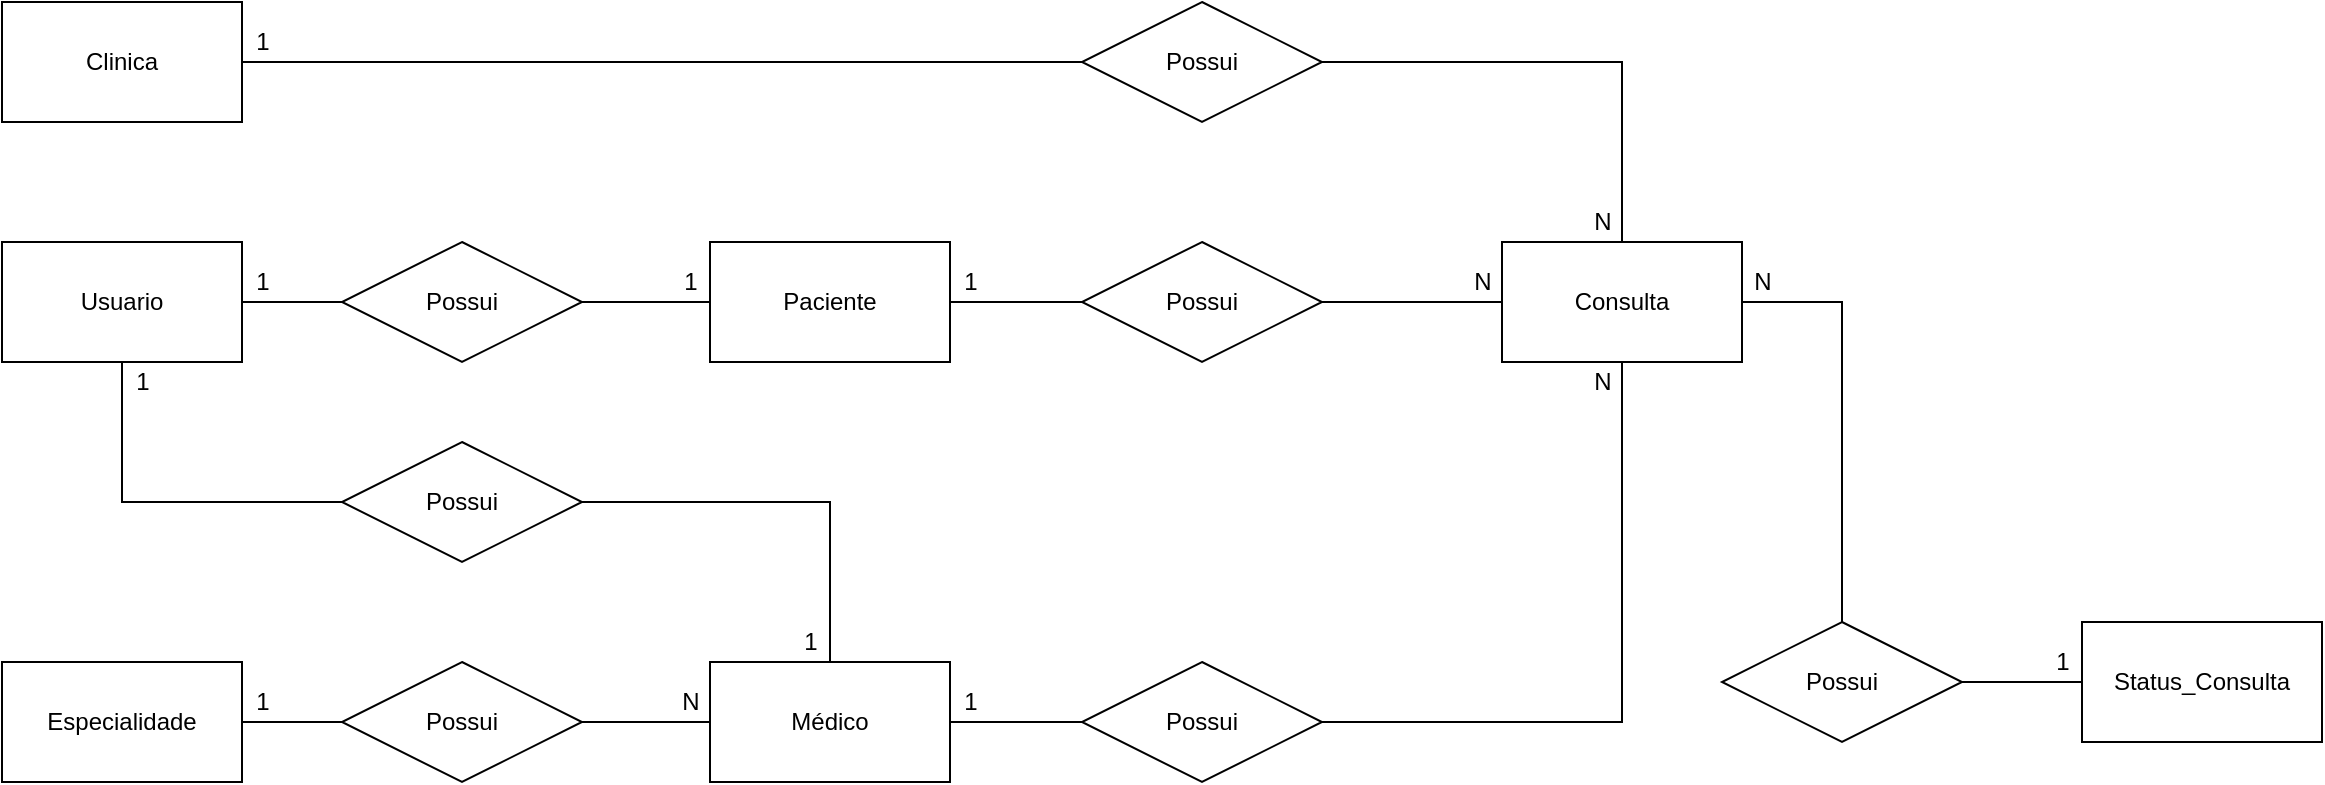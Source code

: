 <mxfile version="15.9.1" type="device" pages="2"><diagram id="bwlJhKhITBcQD7qhp2O2" name="Conceitual"><mxGraphModel dx="1422" dy="737" grid="1" gridSize="10" guides="1" tooltips="1" connect="1" arrows="1" fold="1" page="1" pageScale="1" pageWidth="827" pageHeight="1169" math="0" shadow="0"><root><mxCell id="0"/><mxCell id="1" parent="0"/><mxCell id="N5qN7kwirA2Nzjj6nl5h-20" style="edgeStyle=orthogonalEdgeStyle;rounded=0;orthogonalLoop=1;jettySize=auto;html=1;entryX=0;entryY=0.5;entryDx=0;entryDy=0;endArrow=none;endFill=0;" parent="1" source="N5qN7kwirA2Nzjj6nl5h-1" target="N5qN7kwirA2Nzjj6nl5h-17" edge="1"><mxGeometry relative="1" as="geometry"/></mxCell><mxCell id="N5qN7kwirA2Nzjj6nl5h-1" value="Clinica" style="rounded=0;whiteSpace=wrap;html=1;" parent="1" vertex="1"><mxGeometry y="40" width="120" height="60" as="geometry"/></mxCell><mxCell id="N5qN7kwirA2Nzjj6nl5h-5" style="edgeStyle=orthogonalEdgeStyle;rounded=0;orthogonalLoop=1;jettySize=auto;html=1;entryX=0;entryY=0.5;entryDx=0;entryDy=0;endArrow=none;endFill=0;" parent="1" source="N5qN7kwirA2Nzjj6nl5h-2" target="N5qN7kwirA2Nzjj6nl5h-4" edge="1"><mxGeometry relative="1" as="geometry"/></mxCell><mxCell id="M5ZovPGFNGuKafCj2ZkO-2" style="edgeStyle=orthogonalEdgeStyle;rounded=0;orthogonalLoop=1;jettySize=auto;html=1;entryX=0;entryY=0.5;entryDx=0;entryDy=0;endArrow=none;endFill=0;exitX=0.5;exitY=1;exitDx=0;exitDy=0;" parent="1" source="N5qN7kwirA2Nzjj6nl5h-2" target="M5ZovPGFNGuKafCj2ZkO-1" edge="1"><mxGeometry relative="1" as="geometry"/></mxCell><mxCell id="N5qN7kwirA2Nzjj6nl5h-2" value="Usuario" style="rounded=0;whiteSpace=wrap;html=1;" parent="1" vertex="1"><mxGeometry y="160" width="120" height="60" as="geometry"/></mxCell><mxCell id="N5qN7kwirA2Nzjj6nl5h-22" style="edgeStyle=orthogonalEdgeStyle;rounded=0;orthogonalLoop=1;jettySize=auto;html=1;entryX=0.058;entryY=0.5;entryDx=0;entryDy=0;entryPerimeter=0;endArrow=none;endFill=0;" parent="1" source="N5qN7kwirA2Nzjj6nl5h-3" target="N5qN7kwirA2Nzjj6nl5h-19" edge="1"><mxGeometry relative="1" as="geometry"/></mxCell><mxCell id="N5qN7kwirA2Nzjj6nl5h-3" value="Paciente" style="rounded=0;whiteSpace=wrap;html=1;" parent="1" vertex="1"><mxGeometry x="354" y="160" width="120" height="60" as="geometry"/></mxCell><mxCell id="N5qN7kwirA2Nzjj6nl5h-6" style="edgeStyle=orthogonalEdgeStyle;rounded=0;orthogonalLoop=1;jettySize=auto;html=1;entryX=0;entryY=0.5;entryDx=0;entryDy=0;endArrow=none;endFill=0;" parent="1" source="N5qN7kwirA2Nzjj6nl5h-4" target="N5qN7kwirA2Nzjj6nl5h-3" edge="1"><mxGeometry relative="1" as="geometry"/></mxCell><mxCell id="N5qN7kwirA2Nzjj6nl5h-4" value="Possui" style="shape=rhombus;perimeter=rhombusPerimeter;whiteSpace=wrap;html=1;align=center;" parent="1" vertex="1"><mxGeometry x="170" y="160" width="120" height="60" as="geometry"/></mxCell><mxCell id="N5qN7kwirA2Nzjj6nl5h-7" value="1" style="text;html=1;align=center;verticalAlign=middle;resizable=0;points=[];autosize=1;strokeColor=none;" parent="1" vertex="1"><mxGeometry x="120" y="170" width="20" height="20" as="geometry"/></mxCell><mxCell id="N5qN7kwirA2Nzjj6nl5h-8" value="1" style="text;html=1;align=center;verticalAlign=middle;resizable=0;points=[];autosize=1;strokeColor=none;" parent="1" vertex="1"><mxGeometry x="334" y="170" width="20" height="20" as="geometry"/></mxCell><mxCell id="N5qN7kwirA2Nzjj6nl5h-12" style="edgeStyle=orthogonalEdgeStyle;rounded=0;orthogonalLoop=1;jettySize=auto;html=1;entryX=0;entryY=0.5;entryDx=0;entryDy=0;endArrow=none;endFill=0;" parent="1" source="N5qN7kwirA2Nzjj6nl5h-9" target="N5qN7kwirA2Nzjj6nl5h-10" edge="1"><mxGeometry relative="1" as="geometry"/></mxCell><mxCell id="N5qN7kwirA2Nzjj6nl5h-9" value="Especialidade" style="rounded=0;whiteSpace=wrap;html=1;" parent="1" vertex="1"><mxGeometry y="370" width="120" height="60" as="geometry"/></mxCell><mxCell id="N5qN7kwirA2Nzjj6nl5h-13" style="edgeStyle=orthogonalEdgeStyle;rounded=0;orthogonalLoop=1;jettySize=auto;html=1;entryX=0;entryY=0.5;entryDx=0;entryDy=0;endArrow=none;endFill=0;" parent="1" source="N5qN7kwirA2Nzjj6nl5h-10" target="N5qN7kwirA2Nzjj6nl5h-11" edge="1"><mxGeometry relative="1" as="geometry"/></mxCell><mxCell id="N5qN7kwirA2Nzjj6nl5h-10" value="Possui" style="shape=rhombus;perimeter=rhombusPerimeter;whiteSpace=wrap;html=1;align=center;" parent="1" vertex="1"><mxGeometry x="170" y="370" width="120" height="60" as="geometry"/></mxCell><mxCell id="N5qN7kwirA2Nzjj6nl5h-24" style="edgeStyle=orthogonalEdgeStyle;rounded=0;orthogonalLoop=1;jettySize=auto;html=1;entryX=0;entryY=0.5;entryDx=0;entryDy=0;endArrow=none;endFill=0;" parent="1" source="N5qN7kwirA2Nzjj6nl5h-11" target="N5qN7kwirA2Nzjj6nl5h-18" edge="1"><mxGeometry relative="1" as="geometry"/></mxCell><mxCell id="N5qN7kwirA2Nzjj6nl5h-11" value="Médico" style="rounded=0;whiteSpace=wrap;html=1;" parent="1" vertex="1"><mxGeometry x="354" y="370" width="120" height="60" as="geometry"/></mxCell><mxCell id="N5qN7kwirA2Nzjj6nl5h-14" value="1" style="text;html=1;align=center;verticalAlign=middle;resizable=0;points=[];autosize=1;strokeColor=none;" parent="1" vertex="1"><mxGeometry x="120" y="380" width="20" height="20" as="geometry"/></mxCell><mxCell id="N5qN7kwirA2Nzjj6nl5h-15" value="N" style="text;html=1;align=center;verticalAlign=middle;resizable=0;points=[];autosize=1;strokeColor=none;" parent="1" vertex="1"><mxGeometry x="334" y="380" width="20" height="20" as="geometry"/></mxCell><mxCell id="N5qN7kwirA2Nzjj6nl5h-16" value="Consulta" style="rounded=0;whiteSpace=wrap;html=1;" parent="1" vertex="1"><mxGeometry x="750" y="160" width="120" height="60" as="geometry"/></mxCell><mxCell id="N5qN7kwirA2Nzjj6nl5h-21" style="edgeStyle=orthogonalEdgeStyle;rounded=0;orthogonalLoop=1;jettySize=auto;html=1;entryX=0.5;entryY=0;entryDx=0;entryDy=0;endArrow=none;endFill=0;" parent="1" source="N5qN7kwirA2Nzjj6nl5h-17" target="N5qN7kwirA2Nzjj6nl5h-16" edge="1"><mxGeometry relative="1" as="geometry"/></mxCell><mxCell id="N5qN7kwirA2Nzjj6nl5h-17" value="Possui" style="shape=rhombus;perimeter=rhombusPerimeter;whiteSpace=wrap;html=1;align=center;" parent="1" vertex="1"><mxGeometry x="540" y="40" width="120" height="60" as="geometry"/></mxCell><mxCell id="N5qN7kwirA2Nzjj6nl5h-25" style="edgeStyle=orthogonalEdgeStyle;rounded=0;orthogonalLoop=1;jettySize=auto;html=1;endArrow=none;endFill=0;" parent="1" source="N5qN7kwirA2Nzjj6nl5h-18" target="N5qN7kwirA2Nzjj6nl5h-16" edge="1"><mxGeometry relative="1" as="geometry"/></mxCell><mxCell id="N5qN7kwirA2Nzjj6nl5h-18" value="Possui" style="shape=rhombus;perimeter=rhombusPerimeter;whiteSpace=wrap;html=1;align=center;" parent="1" vertex="1"><mxGeometry x="540" y="370" width="120" height="60" as="geometry"/></mxCell><mxCell id="N5qN7kwirA2Nzjj6nl5h-23" style="edgeStyle=orthogonalEdgeStyle;rounded=0;orthogonalLoop=1;jettySize=auto;html=1;endArrow=none;endFill=0;" parent="1" source="N5qN7kwirA2Nzjj6nl5h-19" target="N5qN7kwirA2Nzjj6nl5h-16" edge="1"><mxGeometry relative="1" as="geometry"/></mxCell><mxCell id="N5qN7kwirA2Nzjj6nl5h-19" value="Possui" style="shape=rhombus;perimeter=rhombusPerimeter;whiteSpace=wrap;html=1;align=center;" parent="1" vertex="1"><mxGeometry x="540" y="160" width="120" height="60" as="geometry"/></mxCell><mxCell id="N5qN7kwirA2Nzjj6nl5h-28" style="edgeStyle=orthogonalEdgeStyle;rounded=0;orthogonalLoop=1;jettySize=auto;html=1;endArrow=none;endFill=0;" parent="1" source="N5qN7kwirA2Nzjj6nl5h-26" target="N5qN7kwirA2Nzjj6nl5h-27" edge="1"><mxGeometry relative="1" as="geometry"/></mxCell><mxCell id="N5qN7kwirA2Nzjj6nl5h-26" value="Status_Consulta&lt;br&gt;" style="rounded=0;whiteSpace=wrap;html=1;" parent="1" vertex="1"><mxGeometry x="1040" y="350" width="120" height="60" as="geometry"/></mxCell><mxCell id="N5qN7kwirA2Nzjj6nl5h-29" style="edgeStyle=orthogonalEdgeStyle;rounded=0;orthogonalLoop=1;jettySize=auto;html=1;entryX=1;entryY=0.5;entryDx=0;entryDy=0;endArrow=none;endFill=0;" parent="1" source="N5qN7kwirA2Nzjj6nl5h-27" target="N5qN7kwirA2Nzjj6nl5h-16" edge="1"><mxGeometry relative="1" as="geometry"/></mxCell><mxCell id="N5qN7kwirA2Nzjj6nl5h-27" value="Possui" style="shape=rhombus;perimeter=rhombusPerimeter;whiteSpace=wrap;html=1;align=center;" parent="1" vertex="1"><mxGeometry x="860" y="350" width="120" height="60" as="geometry"/></mxCell><mxCell id="M5ZovPGFNGuKafCj2ZkO-3" style="edgeStyle=orthogonalEdgeStyle;rounded=0;orthogonalLoop=1;jettySize=auto;html=1;entryX=0.5;entryY=0;entryDx=0;entryDy=0;endArrow=none;endFill=0;" parent="1" source="M5ZovPGFNGuKafCj2ZkO-1" target="N5qN7kwirA2Nzjj6nl5h-11" edge="1"><mxGeometry relative="1" as="geometry"/></mxCell><mxCell id="M5ZovPGFNGuKafCj2ZkO-1" value="Possui" style="shape=rhombus;perimeter=rhombusPerimeter;whiteSpace=wrap;html=1;align=center;" parent="1" vertex="1"><mxGeometry x="170" y="260" width="120" height="60" as="geometry"/></mxCell><mxCell id="-fpctqOPA7exIDKRiCbU-1" value="1" style="text;html=1;align=center;verticalAlign=middle;resizable=0;points=[];autosize=1;strokeColor=none;" parent="1" vertex="1"><mxGeometry x="120" y="50" width="20" height="20" as="geometry"/></mxCell><mxCell id="-fpctqOPA7exIDKRiCbU-2" value="N" style="text;html=1;align=center;verticalAlign=middle;resizable=0;points=[];autosize=1;strokeColor=none;" parent="1" vertex="1"><mxGeometry x="790" y="140" width="20" height="20" as="geometry"/></mxCell><mxCell id="-fpctqOPA7exIDKRiCbU-3" value="1" style="text;html=1;align=center;verticalAlign=middle;resizable=0;points=[];autosize=1;strokeColor=none;" parent="1" vertex="1"><mxGeometry x="474" y="170" width="20" height="20" as="geometry"/></mxCell><mxCell id="-fpctqOPA7exIDKRiCbU-4" value="N" style="text;html=1;align=center;verticalAlign=middle;resizable=0;points=[];autosize=1;strokeColor=none;" parent="1" vertex="1"><mxGeometry x="730" y="170" width="20" height="20" as="geometry"/></mxCell><mxCell id="-fpctqOPA7exIDKRiCbU-5" value="1" style="text;html=1;align=center;verticalAlign=middle;resizable=0;points=[];autosize=1;strokeColor=none;" parent="1" vertex="1"><mxGeometry x="474" y="380" width="20" height="20" as="geometry"/></mxCell><mxCell id="-fpctqOPA7exIDKRiCbU-6" value="N" style="text;html=1;align=center;verticalAlign=middle;resizable=0;points=[];autosize=1;strokeColor=none;" parent="1" vertex="1"><mxGeometry x="790" y="220" width="20" height="20" as="geometry"/></mxCell><mxCell id="-fpctqOPA7exIDKRiCbU-7" value="N" style="text;html=1;align=center;verticalAlign=middle;resizable=0;points=[];autosize=1;strokeColor=none;" parent="1" vertex="1"><mxGeometry x="870" y="170" width="20" height="20" as="geometry"/></mxCell><mxCell id="-fpctqOPA7exIDKRiCbU-8" value="1" style="text;html=1;align=center;verticalAlign=middle;resizable=0;points=[];autosize=1;strokeColor=none;" parent="1" vertex="1"><mxGeometry x="1020" y="360" width="20" height="20" as="geometry"/></mxCell><mxCell id="_9yFdHecN-gqy5a-zk2e-6" value="1" style="text;html=1;align=center;verticalAlign=middle;resizable=0;points=[];autosize=1;strokeColor=none;" vertex="1" parent="1"><mxGeometry x="60" y="220" width="20" height="20" as="geometry"/></mxCell><mxCell id="_9yFdHecN-gqy5a-zk2e-7" value="1" style="text;html=1;align=center;verticalAlign=middle;resizable=0;points=[];autosize=1;strokeColor=none;" vertex="1" parent="1"><mxGeometry x="394" y="350" width="20" height="20" as="geometry"/></mxCell></root></mxGraphModel></diagram><diagram id="gD3l7jiWTT5n5LmXgdBZ" name="Lógico"><mxGraphModel dx="2249" dy="1906" grid="1" gridSize="10" guides="1" tooltips="1" connect="1" arrows="1" fold="1" page="1" pageScale="1" pageWidth="827" pageHeight="1169" math="0" shadow="0"><root><mxCell id="ol9iiwFXA3wAvWSa3iTq-0"/><mxCell id="ol9iiwFXA3wAvWSa3iTq-1" parent="ol9iiwFXA3wAvWSa3iTq-0"/><mxCell id="ol9iiwFXA3wAvWSa3iTq-2" value="Clinica" style="shape=table;startSize=30;container=1;collapsible=1;childLayout=tableLayout;fixedRows=1;rowLines=0;fontStyle=1;align=center;resizeLast=1;" parent="ol9iiwFXA3wAvWSa3iTq-1" vertex="1"><mxGeometry x="370" y="-70" width="180" height="220" as="geometry"/></mxCell><mxCell id="ol9iiwFXA3wAvWSa3iTq-3" value="" style="shape=partialRectangle;collapsible=0;dropTarget=0;pointerEvents=0;fillColor=none;top=0;left=0;bottom=1;right=0;points=[[0,0.5],[1,0.5]];portConstraint=eastwest;" parent="ol9iiwFXA3wAvWSa3iTq-2" vertex="1"><mxGeometry y="30" width="180" height="30" as="geometry"/></mxCell><mxCell id="ol9iiwFXA3wAvWSa3iTq-4" value="PK" style="shape=partialRectangle;connectable=0;fillColor=none;top=0;left=0;bottom=0;right=0;fontStyle=1;overflow=hidden;" parent="ol9iiwFXA3wAvWSa3iTq-3" vertex="1"><mxGeometry width="30" height="30" as="geometry"/></mxCell><mxCell id="ol9iiwFXA3wAvWSa3iTq-5" value="Id_Clinica" style="shape=partialRectangle;connectable=0;fillColor=none;top=0;left=0;bottom=0;right=0;align=left;spacingLeft=6;fontStyle=5;overflow=hidden;" parent="ol9iiwFXA3wAvWSa3iTq-3" vertex="1"><mxGeometry x="30" width="150" height="30" as="geometry"/></mxCell><mxCell id="ol9iiwFXA3wAvWSa3iTq-6" value="" style="shape=partialRectangle;collapsible=0;dropTarget=0;pointerEvents=0;fillColor=none;top=0;left=0;bottom=0;right=0;points=[[0,0.5],[1,0.5]];portConstraint=eastwest;" parent="ol9iiwFXA3wAvWSa3iTq-2" vertex="1"><mxGeometry y="60" width="180" height="30" as="geometry"/></mxCell><mxCell id="ol9iiwFXA3wAvWSa3iTq-7" value="" style="shape=partialRectangle;connectable=0;fillColor=none;top=0;left=0;bottom=0;right=0;editable=1;overflow=hidden;" parent="ol9iiwFXA3wAvWSa3iTq-6" vertex="1"><mxGeometry width="30" height="30" as="geometry"/></mxCell><mxCell id="ol9iiwFXA3wAvWSa3iTq-8" value="endereco" style="shape=partialRectangle;connectable=0;fillColor=none;top=0;left=0;bottom=0;right=0;align=left;spacingLeft=6;overflow=hidden;" parent="ol9iiwFXA3wAvWSa3iTq-6" vertex="1"><mxGeometry x="30" width="150" height="30" as="geometry"/></mxCell><mxCell id="ol9iiwFXA3wAvWSa3iTq-9" value="" style="shape=partialRectangle;collapsible=0;dropTarget=0;pointerEvents=0;fillColor=none;top=0;left=0;bottom=0;right=0;points=[[0,0.5],[1,0.5]];portConstraint=eastwest;" parent="ol9iiwFXA3wAvWSa3iTq-2" vertex="1"><mxGeometry y="90" width="180" height="30" as="geometry"/></mxCell><mxCell id="ol9iiwFXA3wAvWSa3iTq-10" value="" style="shape=partialRectangle;connectable=0;fillColor=none;top=0;left=0;bottom=0;right=0;editable=1;overflow=hidden;" parent="ol9iiwFXA3wAvWSa3iTq-9" vertex="1"><mxGeometry width="30" height="30" as="geometry"/></mxCell><mxCell id="ol9iiwFXA3wAvWSa3iTq-11" value="hora_funcionamento" style="shape=partialRectangle;connectable=0;fillColor=none;top=0;left=0;bottom=0;right=0;align=left;spacingLeft=6;overflow=hidden;" parent="ol9iiwFXA3wAvWSa3iTq-9" vertex="1"><mxGeometry x="30" width="150" height="30" as="geometry"/></mxCell><mxCell id="ol9iiwFXA3wAvWSa3iTq-16" value="" style="shape=partialRectangle;collapsible=0;dropTarget=0;pointerEvents=0;fillColor=none;top=0;left=0;bottom=0;right=0;points=[[0,0.5],[1,0.5]];portConstraint=eastwest;" parent="ol9iiwFXA3wAvWSa3iTq-2" vertex="1"><mxGeometry y="120" width="180" height="30" as="geometry"/></mxCell><mxCell id="ol9iiwFXA3wAvWSa3iTq-17" value="" style="shape=partialRectangle;connectable=0;fillColor=none;top=0;left=0;bottom=0;right=0;editable=1;overflow=hidden;" parent="ol9iiwFXA3wAvWSa3iTq-16" vertex="1"><mxGeometry width="30" height="30" as="geometry"/></mxCell><mxCell id="ol9iiwFXA3wAvWSa3iTq-18" value="nome_fantasia" style="shape=partialRectangle;connectable=0;fillColor=none;top=0;left=0;bottom=0;right=0;align=left;spacingLeft=6;overflow=hidden;" parent="ol9iiwFXA3wAvWSa3iTq-16" vertex="1"><mxGeometry x="30" width="150" height="30" as="geometry"/></mxCell><mxCell id="ol9iiwFXA3wAvWSa3iTq-20" value="" style="shape=partialRectangle;collapsible=0;dropTarget=0;pointerEvents=0;fillColor=none;top=0;left=0;bottom=0;right=0;points=[[0,0.5],[1,0.5]];portConstraint=eastwest;" parent="ol9iiwFXA3wAvWSa3iTq-2" vertex="1"><mxGeometry y="150" width="180" height="30" as="geometry"/></mxCell><mxCell id="ol9iiwFXA3wAvWSa3iTq-21" value="" style="shape=partialRectangle;connectable=0;fillColor=none;top=0;left=0;bottom=0;right=0;editable=1;overflow=hidden;" parent="ol9iiwFXA3wAvWSa3iTq-20" vertex="1"><mxGeometry width="30" height="30" as="geometry"/></mxCell><mxCell id="ol9iiwFXA3wAvWSa3iTq-22" value="razao_social" style="shape=partialRectangle;connectable=0;fillColor=none;top=0;left=0;bottom=0;right=0;align=left;spacingLeft=6;overflow=hidden;" parent="ol9iiwFXA3wAvWSa3iTq-20" vertex="1"><mxGeometry x="30" width="150" height="30" as="geometry"/></mxCell><mxCell id="ol9iiwFXA3wAvWSa3iTq-12" value="" style="shape=partialRectangle;collapsible=0;dropTarget=0;pointerEvents=0;fillColor=none;top=0;left=0;bottom=0;right=0;points=[[0,0.5],[1,0.5]];portConstraint=eastwest;" parent="ol9iiwFXA3wAvWSa3iTq-2" vertex="1"><mxGeometry y="180" width="180" height="30" as="geometry"/></mxCell><mxCell id="ol9iiwFXA3wAvWSa3iTq-13" value="" style="shape=partialRectangle;connectable=0;fillColor=none;top=0;left=0;bottom=0;right=0;editable=1;overflow=hidden;" parent="ol9iiwFXA3wAvWSa3iTq-12" vertex="1"><mxGeometry width="30" height="30" as="geometry"/></mxCell><mxCell id="ol9iiwFXA3wAvWSa3iTq-14" value="cnpj" style="shape=partialRectangle;connectable=0;fillColor=none;top=0;left=0;bottom=0;right=0;align=left;spacingLeft=6;overflow=hidden;" parent="ol9iiwFXA3wAvWSa3iTq-12" vertex="1"><mxGeometry x="30" width="150" height="30" as="geometry"/></mxCell><mxCell id="ol9iiwFXA3wAvWSa3iTq-23" value="Usuario" style="shape=table;startSize=30;container=1;collapsible=1;childLayout=tableLayout;fixedRows=1;rowLines=0;fontStyle=1;align=center;resizeLast=1;" parent="ol9iiwFXA3wAvWSa3iTq-1" vertex="1"><mxGeometry y="320" width="180" height="160" as="geometry"/></mxCell><mxCell id="ol9iiwFXA3wAvWSa3iTq-24" value="" style="shape=partialRectangle;collapsible=0;dropTarget=0;pointerEvents=0;fillColor=none;top=0;left=0;bottom=1;right=0;points=[[0,0.5],[1,0.5]];portConstraint=eastwest;" parent="ol9iiwFXA3wAvWSa3iTq-23" vertex="1"><mxGeometry y="30" width="180" height="30" as="geometry"/></mxCell><mxCell id="ol9iiwFXA3wAvWSa3iTq-25" value="PK" style="shape=partialRectangle;connectable=0;fillColor=none;top=0;left=0;bottom=0;right=0;fontStyle=1;overflow=hidden;" parent="ol9iiwFXA3wAvWSa3iTq-24" vertex="1"><mxGeometry width="30" height="30" as="geometry"><mxRectangle width="30" height="30" as="alternateBounds"/></mxGeometry></mxCell><mxCell id="ol9iiwFXA3wAvWSa3iTq-26" value="Id_Usuario" style="shape=partialRectangle;connectable=0;fillColor=none;top=0;left=0;bottom=0;right=0;align=left;spacingLeft=6;fontStyle=5;overflow=hidden;" parent="ol9iiwFXA3wAvWSa3iTq-24" vertex="1"><mxGeometry x="30" width="150" height="30" as="geometry"><mxRectangle width="150" height="30" as="alternateBounds"/></mxGeometry></mxCell><mxCell id="qSJ92ZE79HQCDvWurZAZ-22" value="" style="shape=partialRectangle;collapsible=0;dropTarget=0;pointerEvents=0;fillColor=none;top=0;left=0;bottom=1;right=0;points=[[0,0.5],[1,0.5]];portConstraint=eastwest;" vertex="1" parent="ol9iiwFXA3wAvWSa3iTq-23"><mxGeometry y="60" width="180" height="30" as="geometry"/></mxCell><mxCell id="qSJ92ZE79HQCDvWurZAZ-23" value="FK" style="shape=partialRectangle;connectable=0;fillColor=none;top=0;left=0;bottom=0;right=0;fontStyle=1;overflow=hidden;" vertex="1" parent="qSJ92ZE79HQCDvWurZAZ-22"><mxGeometry width="30" height="30" as="geometry"><mxRectangle width="30" height="30" as="alternateBounds"/></mxGeometry></mxCell><mxCell id="qSJ92ZE79HQCDvWurZAZ-24" value="Id_Tipo" style="shape=partialRectangle;connectable=0;fillColor=none;top=0;left=0;bottom=0;right=0;align=left;spacingLeft=6;fontStyle=5;overflow=hidden;" vertex="1" parent="qSJ92ZE79HQCDvWurZAZ-22"><mxGeometry x="30" width="150" height="30" as="geometry"><mxRectangle width="150" height="30" as="alternateBounds"/></mxGeometry></mxCell><mxCell id="ol9iiwFXA3wAvWSa3iTq-27" value="" style="shape=partialRectangle;collapsible=0;dropTarget=0;pointerEvents=0;fillColor=none;top=0;left=0;bottom=0;right=0;points=[[0,0.5],[1,0.5]];portConstraint=eastwest;" parent="ol9iiwFXA3wAvWSa3iTq-23" vertex="1"><mxGeometry y="90" width="180" height="30" as="geometry"/></mxCell><mxCell id="ol9iiwFXA3wAvWSa3iTq-28" value="" style="shape=partialRectangle;connectable=0;fillColor=none;top=0;left=0;bottom=0;right=0;editable=1;overflow=hidden;" parent="ol9iiwFXA3wAvWSa3iTq-27" vertex="1"><mxGeometry width="30" height="30" as="geometry"><mxRectangle width="30" height="30" as="alternateBounds"/></mxGeometry></mxCell><mxCell id="ol9iiwFXA3wAvWSa3iTq-29" value="email" style="shape=partialRectangle;connectable=0;fillColor=none;top=0;left=0;bottom=0;right=0;align=left;spacingLeft=6;overflow=hidden;" parent="ol9iiwFXA3wAvWSa3iTq-27" vertex="1"><mxGeometry x="30" width="150" height="30" as="geometry"><mxRectangle width="150" height="30" as="alternateBounds"/></mxGeometry></mxCell><mxCell id="qSJ92ZE79HQCDvWurZAZ-9" value="" style="shape=partialRectangle;collapsible=0;dropTarget=0;pointerEvents=0;fillColor=none;top=0;left=0;bottom=0;right=0;points=[[0,0.5],[1,0.5]];portConstraint=eastwest;" vertex="1" parent="ol9iiwFXA3wAvWSa3iTq-23"><mxGeometry y="120" width="180" height="30" as="geometry"/></mxCell><mxCell id="qSJ92ZE79HQCDvWurZAZ-10" value="" style="shape=partialRectangle;connectable=0;fillColor=none;top=0;left=0;bottom=0;right=0;editable=1;overflow=hidden;" vertex="1" parent="qSJ92ZE79HQCDvWurZAZ-9"><mxGeometry width="30" height="30" as="geometry"><mxRectangle width="30" height="30" as="alternateBounds"/></mxGeometry></mxCell><mxCell id="qSJ92ZE79HQCDvWurZAZ-11" value="senha" style="shape=partialRectangle;connectable=0;fillColor=none;top=0;left=0;bottom=0;right=0;align=left;spacingLeft=6;overflow=hidden;" vertex="1" parent="qSJ92ZE79HQCDvWurZAZ-9"><mxGeometry x="30" width="150" height="30" as="geometry"><mxRectangle width="150" height="30" as="alternateBounds"/></mxGeometry></mxCell><mxCell id="tPBnCtLRSjmEPmWHb2-w-0" value="Especialidade" style="shape=table;startSize=30;container=1;collapsible=1;childLayout=tableLayout;fixedRows=1;rowLines=0;fontStyle=1;align=center;resizeLast=1;" parent="ol9iiwFXA3wAvWSa3iTq-1" vertex="1"><mxGeometry y="480" width="180" height="100" as="geometry"/></mxCell><mxCell id="tPBnCtLRSjmEPmWHb2-w-1" value="" style="shape=partialRectangle;collapsible=0;dropTarget=0;pointerEvents=0;fillColor=none;top=0;left=0;bottom=1;right=0;points=[[0,0.5],[1,0.5]];portConstraint=eastwest;" parent="tPBnCtLRSjmEPmWHb2-w-0" vertex="1"><mxGeometry y="30" width="180" height="30" as="geometry"/></mxCell><mxCell id="tPBnCtLRSjmEPmWHb2-w-2" value="PK" style="shape=partialRectangle;connectable=0;fillColor=none;top=0;left=0;bottom=0;right=0;fontStyle=1;overflow=hidden;" parent="tPBnCtLRSjmEPmWHb2-w-1" vertex="1"><mxGeometry width="30" height="30" as="geometry"/></mxCell><mxCell id="tPBnCtLRSjmEPmWHb2-w-3" value="Id_especialidade" style="shape=partialRectangle;connectable=0;fillColor=none;top=0;left=0;bottom=0;right=0;align=left;spacingLeft=6;fontStyle=5;overflow=hidden;" parent="tPBnCtLRSjmEPmWHb2-w-1" vertex="1"><mxGeometry x="30" width="150" height="30" as="geometry"/></mxCell><mxCell id="tPBnCtLRSjmEPmWHb2-w-4" value="" style="shape=partialRectangle;collapsible=0;dropTarget=0;pointerEvents=0;fillColor=none;top=0;left=0;bottom=0;right=0;points=[[0,0.5],[1,0.5]];portConstraint=eastwest;" parent="tPBnCtLRSjmEPmWHb2-w-0" vertex="1"><mxGeometry y="60" width="180" height="30" as="geometry"/></mxCell><mxCell id="tPBnCtLRSjmEPmWHb2-w-5" value="" style="shape=partialRectangle;connectable=0;fillColor=none;top=0;left=0;bottom=0;right=0;editable=1;overflow=hidden;" parent="tPBnCtLRSjmEPmWHb2-w-4" vertex="1"><mxGeometry width="30" height="30" as="geometry"/></mxCell><mxCell id="tPBnCtLRSjmEPmWHb2-w-6" value="nome_especialidade" style="shape=partialRectangle;connectable=0;fillColor=none;top=0;left=0;bottom=0;right=0;align=left;spacingLeft=6;overflow=hidden;" parent="tPBnCtLRSjmEPmWHb2-w-4" vertex="1"><mxGeometry x="30" width="150" height="30" as="geometry"/></mxCell><mxCell id="isYwdXkwwQcv2nqS0PSk-0" value="Status_Consulta" style="shape=table;startSize=30;container=1;collapsible=1;childLayout=tableLayout;fixedRows=1;rowLines=0;fontStyle=1;align=center;resizeLast=1;" parent="ol9iiwFXA3wAvWSa3iTq-1" vertex="1"><mxGeometry x="950" y="300" width="180" height="100" as="geometry"/></mxCell><mxCell id="isYwdXkwwQcv2nqS0PSk-1" value="" style="shape=partialRectangle;collapsible=0;dropTarget=0;pointerEvents=0;fillColor=none;top=0;left=0;bottom=1;right=0;points=[[0,0.5],[1,0.5]];portConstraint=eastwest;" parent="isYwdXkwwQcv2nqS0PSk-0" vertex="1"><mxGeometry y="30" width="180" height="30" as="geometry"/></mxCell><mxCell id="isYwdXkwwQcv2nqS0PSk-2" value="PK" style="shape=partialRectangle;connectable=0;fillColor=none;top=0;left=0;bottom=0;right=0;fontStyle=1;overflow=hidden;" parent="isYwdXkwwQcv2nqS0PSk-1" vertex="1"><mxGeometry width="30" height="30" as="geometry"/></mxCell><mxCell id="isYwdXkwwQcv2nqS0PSk-3" value="Id_Status" style="shape=partialRectangle;connectable=0;fillColor=none;top=0;left=0;bottom=0;right=0;align=left;spacingLeft=6;fontStyle=5;overflow=hidden;" parent="isYwdXkwwQcv2nqS0PSk-1" vertex="1"><mxGeometry x="30" width="150" height="30" as="geometry"/></mxCell><mxCell id="isYwdXkwwQcv2nqS0PSk-4" value="" style="shape=partialRectangle;collapsible=0;dropTarget=0;pointerEvents=0;fillColor=none;top=0;left=0;bottom=0;right=0;points=[[0,0.5],[1,0.5]];portConstraint=eastwest;" parent="isYwdXkwwQcv2nqS0PSk-0" vertex="1"><mxGeometry y="60" width="180" height="30" as="geometry"/></mxCell><mxCell id="isYwdXkwwQcv2nqS0PSk-5" value="" style="shape=partialRectangle;connectable=0;fillColor=none;top=0;left=0;bottom=0;right=0;editable=1;overflow=hidden;" parent="isYwdXkwwQcv2nqS0PSk-4" vertex="1"><mxGeometry width="30" height="30" as="geometry"/></mxCell><mxCell id="isYwdXkwwQcv2nqS0PSk-6" value="descricao" style="shape=partialRectangle;connectable=0;fillColor=none;top=0;left=0;bottom=0;right=0;align=left;spacingLeft=6;overflow=hidden;" parent="isYwdXkwwQcv2nqS0PSk-4" vertex="1"><mxGeometry x="30" width="150" height="30" as="geometry"/></mxCell><mxCell id="isYwdXkwwQcv2nqS0PSk-13" value="Medico" style="shape=table;startSize=30;container=1;collapsible=1;childLayout=tableLayout;fixedRows=1;rowLines=0;fontStyle=1;align=center;resizeLast=1;" parent="ol9iiwFXA3wAvWSa3iTq-1" vertex="1"><mxGeometry x="370" y="480" width="180" height="250" as="geometry"/></mxCell><mxCell id="isYwdXkwwQcv2nqS0PSk-14" value="" style="shape=partialRectangle;collapsible=0;dropTarget=0;pointerEvents=0;fillColor=none;top=0;left=0;bottom=0;right=0;points=[[0,0.5],[1,0.5]];portConstraint=eastwest;" parent="isYwdXkwwQcv2nqS0PSk-13" vertex="1"><mxGeometry y="30" width="180" height="30" as="geometry"/></mxCell><mxCell id="isYwdXkwwQcv2nqS0PSk-15" value="PK" style="shape=partialRectangle;connectable=0;fillColor=none;top=0;left=0;bottom=0;right=0;fontStyle=1;overflow=hidden;" parent="isYwdXkwwQcv2nqS0PSk-14" vertex="1"><mxGeometry width="60" height="30" as="geometry"><mxRectangle width="60" height="30" as="alternateBounds"/></mxGeometry></mxCell><mxCell id="isYwdXkwwQcv2nqS0PSk-16" value="Id_Medico" style="shape=partialRectangle;connectable=0;fillColor=none;top=0;left=0;bottom=0;right=0;align=left;spacingLeft=6;fontStyle=5;overflow=hidden;" parent="isYwdXkwwQcv2nqS0PSk-14" vertex="1"><mxGeometry x="60" width="120" height="30" as="geometry"><mxRectangle width="120" height="30" as="alternateBounds"/></mxGeometry></mxCell><mxCell id="isYwdXkwwQcv2nqS0PSk-27" value="" style="shape=partialRectangle;collapsible=0;dropTarget=0;pointerEvents=0;fillColor=none;top=0;left=0;bottom=0;right=0;points=[[0,0.5],[1,0.5]];portConstraint=eastwest;" parent="isYwdXkwwQcv2nqS0PSk-13" vertex="1"><mxGeometry y="60" width="180" height="30" as="geometry"/></mxCell><mxCell id="isYwdXkwwQcv2nqS0PSk-28" value="FK" style="shape=partialRectangle;connectable=0;fillColor=none;top=0;left=0;bottom=0;right=0;fontStyle=1;overflow=hidden;" parent="isYwdXkwwQcv2nqS0PSk-27" vertex="1"><mxGeometry width="60" height="30" as="geometry"><mxRectangle width="60" height="30" as="alternateBounds"/></mxGeometry></mxCell><mxCell id="isYwdXkwwQcv2nqS0PSk-29" value="Id_Usuario" style="shape=partialRectangle;connectable=0;fillColor=none;top=0;left=0;bottom=0;right=0;align=left;spacingLeft=6;fontStyle=1;overflow=hidden;" parent="isYwdXkwwQcv2nqS0PSk-27" vertex="1"><mxGeometry x="60" width="120" height="30" as="geometry"><mxRectangle width="120" height="30" as="alternateBounds"/></mxGeometry></mxCell><mxCell id="qSJ92ZE79HQCDvWurZAZ-0" value="" style="shape=partialRectangle;collapsible=0;dropTarget=0;pointerEvents=0;fillColor=none;top=0;left=0;bottom=0;right=0;points=[[0,0.5],[1,0.5]];portConstraint=eastwest;" vertex="1" parent="isYwdXkwwQcv2nqS0PSk-13"><mxGeometry y="90" width="180" height="30" as="geometry"/></mxCell><mxCell id="qSJ92ZE79HQCDvWurZAZ-1" value="FK" style="shape=partialRectangle;connectable=0;fillColor=none;top=0;left=0;bottom=0;right=0;fontStyle=1;overflow=hidden;" vertex="1" parent="qSJ92ZE79HQCDvWurZAZ-0"><mxGeometry width="60" height="30" as="geometry"><mxRectangle width="60" height="30" as="alternateBounds"/></mxGeometry></mxCell><mxCell id="qSJ92ZE79HQCDvWurZAZ-2" value="Id_Clinica" style="shape=partialRectangle;connectable=0;fillColor=none;top=0;left=0;bottom=0;right=0;align=left;spacingLeft=6;fontStyle=1;overflow=hidden;" vertex="1" parent="qSJ92ZE79HQCDvWurZAZ-0"><mxGeometry x="60" width="120" height="30" as="geometry"><mxRectangle width="120" height="30" as="alternateBounds"/></mxGeometry></mxCell><mxCell id="isYwdXkwwQcv2nqS0PSk-17" value="" style="shape=partialRectangle;collapsible=0;dropTarget=0;pointerEvents=0;fillColor=none;top=0;left=0;bottom=1;right=0;points=[[0,0.5],[1,0.5]];portConstraint=eastwest;" parent="isYwdXkwwQcv2nqS0PSk-13" vertex="1"><mxGeometry y="120" width="180" height="30" as="geometry"/></mxCell><mxCell id="isYwdXkwwQcv2nqS0PSk-18" value="FK" style="shape=partialRectangle;connectable=0;fillColor=none;top=0;left=0;bottom=0;right=0;fontStyle=1;overflow=hidden;" parent="isYwdXkwwQcv2nqS0PSk-17" vertex="1"><mxGeometry width="60" height="30" as="geometry"><mxRectangle width="60" height="30" as="alternateBounds"/></mxGeometry></mxCell><mxCell id="isYwdXkwwQcv2nqS0PSk-19" value="Id_Especialidade" style="shape=partialRectangle;connectable=0;fillColor=none;top=0;left=0;bottom=0;right=0;align=left;spacingLeft=6;fontStyle=5;overflow=hidden;" parent="isYwdXkwwQcv2nqS0PSk-17" vertex="1"><mxGeometry x="60" width="120" height="30" as="geometry"><mxRectangle width="120" height="30" as="alternateBounds"/></mxGeometry></mxCell><mxCell id="isYwdXkwwQcv2nqS0PSk-20" value="" style="shape=partialRectangle;collapsible=0;dropTarget=0;pointerEvents=0;fillColor=none;top=0;left=0;bottom=0;right=0;points=[[0,0.5],[1,0.5]];portConstraint=eastwest;" parent="isYwdXkwwQcv2nqS0PSk-13" vertex="1"><mxGeometry y="150" width="180" height="30" as="geometry"/></mxCell><mxCell id="isYwdXkwwQcv2nqS0PSk-21" value="" style="shape=partialRectangle;connectable=0;fillColor=none;top=0;left=0;bottom=0;right=0;editable=1;overflow=hidden;" parent="isYwdXkwwQcv2nqS0PSk-20" vertex="1"><mxGeometry width="60" height="30" as="geometry"><mxRectangle width="60" height="30" as="alternateBounds"/></mxGeometry></mxCell><mxCell id="isYwdXkwwQcv2nqS0PSk-22" value="nome" style="shape=partialRectangle;connectable=0;fillColor=none;top=0;left=0;bottom=0;right=0;align=left;spacingLeft=6;overflow=hidden;" parent="isYwdXkwwQcv2nqS0PSk-20" vertex="1"><mxGeometry x="60" width="120" height="30" as="geometry"><mxRectangle width="120" height="30" as="alternateBounds"/></mxGeometry></mxCell><mxCell id="qTl9r2-5lIrdN4g9XGQu-0" value="" style="shape=partialRectangle;collapsible=0;dropTarget=0;pointerEvents=0;fillColor=none;top=0;left=0;bottom=0;right=0;points=[[0,0.5],[1,0.5]];portConstraint=eastwest;" parent="isYwdXkwwQcv2nqS0PSk-13" vertex="1"><mxGeometry y="180" width="180" height="30" as="geometry"/></mxCell><mxCell id="qTl9r2-5lIrdN4g9XGQu-1" value="" style="shape=partialRectangle;connectable=0;fillColor=none;top=0;left=0;bottom=0;right=0;editable=1;overflow=hidden;" parent="qTl9r2-5lIrdN4g9XGQu-0" vertex="1"><mxGeometry width="60" height="30" as="geometry"><mxRectangle width="60" height="30" as="alternateBounds"/></mxGeometry></mxCell><mxCell id="qTl9r2-5lIrdN4g9XGQu-2" value="email" style="shape=partialRectangle;connectable=0;fillColor=none;top=0;left=0;bottom=0;right=0;align=left;spacingLeft=6;overflow=hidden;" parent="qTl9r2-5lIrdN4g9XGQu-0" vertex="1"><mxGeometry x="60" width="120" height="30" as="geometry"><mxRectangle width="120" height="30" as="alternateBounds"/></mxGeometry></mxCell><mxCell id="isYwdXkwwQcv2nqS0PSk-23" value="" style="shape=partialRectangle;collapsible=0;dropTarget=0;pointerEvents=0;fillColor=none;top=0;left=0;bottom=0;right=0;points=[[0,0.5],[1,0.5]];portConstraint=eastwest;" parent="isYwdXkwwQcv2nqS0PSk-13" vertex="1"><mxGeometry y="210" width="180" height="30" as="geometry"/></mxCell><mxCell id="isYwdXkwwQcv2nqS0PSk-24" value="" style="shape=partialRectangle;connectable=0;fillColor=none;top=0;left=0;bottom=0;right=0;editable=1;overflow=hidden;" parent="isYwdXkwwQcv2nqS0PSk-23" vertex="1"><mxGeometry width="60" height="30" as="geometry"><mxRectangle width="60" height="30" as="alternateBounds"/></mxGeometry></mxCell><mxCell id="isYwdXkwwQcv2nqS0PSk-25" value="crm" style="shape=partialRectangle;connectable=0;fillColor=none;top=0;left=0;bottom=0;right=0;align=left;spacingLeft=6;overflow=hidden;" parent="isYwdXkwwQcv2nqS0PSk-23" vertex="1"><mxGeometry x="60" width="120" height="30" as="geometry"><mxRectangle width="120" height="30" as="alternateBounds"/></mxGeometry></mxCell><mxCell id="isYwdXkwwQcv2nqS0PSk-30" value="Paciente" style="shape=table;startSize=30;container=1;collapsible=1;childLayout=tableLayout;fixedRows=1;rowLines=0;fontStyle=1;align=center;resizeLast=1;" parent="ol9iiwFXA3wAvWSa3iTq-1" vertex="1"><mxGeometry x="370" y="205" width="180" height="250" as="geometry"/></mxCell><mxCell id="isYwdXkwwQcv2nqS0PSk-31" value="" style="shape=partialRectangle;collapsible=0;dropTarget=0;pointerEvents=0;fillColor=none;top=0;left=0;bottom=0;right=0;points=[[0,0.5],[1,0.5]];portConstraint=eastwest;" parent="isYwdXkwwQcv2nqS0PSk-30" vertex="1"><mxGeometry y="30" width="180" height="30" as="geometry"/></mxCell><mxCell id="isYwdXkwwQcv2nqS0PSk-32" value="PK" style="shape=partialRectangle;connectable=0;fillColor=none;top=0;left=0;bottom=0;right=0;fontStyle=1;overflow=hidden;" parent="isYwdXkwwQcv2nqS0PSk-31" vertex="1"><mxGeometry width="60" height="30" as="geometry"/></mxCell><mxCell id="isYwdXkwwQcv2nqS0PSk-33" value="Id_Paciente" style="shape=partialRectangle;connectable=0;fillColor=none;top=0;left=0;bottom=0;right=0;align=left;spacingLeft=6;fontStyle=5;overflow=hidden;" parent="isYwdXkwwQcv2nqS0PSk-31" vertex="1"><mxGeometry x="60" width="120" height="30" as="geometry"/></mxCell><mxCell id="isYwdXkwwQcv2nqS0PSk-34" value="" style="shape=partialRectangle;collapsible=0;dropTarget=0;pointerEvents=0;fillColor=none;top=0;left=0;bottom=1;right=0;points=[[0,0.5],[1,0.5]];portConstraint=eastwest;" parent="isYwdXkwwQcv2nqS0PSk-30" vertex="1"><mxGeometry y="60" width="180" height="30" as="geometry"/></mxCell><mxCell id="isYwdXkwwQcv2nqS0PSk-35" value="FK" style="shape=partialRectangle;connectable=0;fillColor=none;top=0;left=0;bottom=0;right=0;fontStyle=1;overflow=hidden;" parent="isYwdXkwwQcv2nqS0PSk-34" vertex="1"><mxGeometry width="60" height="30" as="geometry"/></mxCell><mxCell id="isYwdXkwwQcv2nqS0PSk-36" value="Id_Usuario" style="shape=partialRectangle;connectable=0;fillColor=none;top=0;left=0;bottom=0;right=0;align=left;spacingLeft=6;fontStyle=5;overflow=hidden;" parent="isYwdXkwwQcv2nqS0PSk-34" vertex="1"><mxGeometry x="60" width="120" height="30" as="geometry"/></mxCell><mxCell id="isYwdXkwwQcv2nqS0PSk-37" value="" style="shape=partialRectangle;collapsible=0;dropTarget=0;pointerEvents=0;fillColor=none;top=0;left=0;bottom=0;right=0;points=[[0,0.5],[1,0.5]];portConstraint=eastwest;" parent="isYwdXkwwQcv2nqS0PSk-30" vertex="1"><mxGeometry y="90" width="180" height="30" as="geometry"/></mxCell><mxCell id="isYwdXkwwQcv2nqS0PSk-38" value="" style="shape=partialRectangle;connectable=0;fillColor=none;top=0;left=0;bottom=0;right=0;editable=1;overflow=hidden;" parent="isYwdXkwwQcv2nqS0PSk-37" vertex="1"><mxGeometry width="60" height="30" as="geometry"/></mxCell><mxCell id="isYwdXkwwQcv2nqS0PSk-39" value="nome" style="shape=partialRectangle;connectable=0;fillColor=none;top=0;left=0;bottom=0;right=0;align=left;spacingLeft=6;overflow=hidden;" parent="isYwdXkwwQcv2nqS0PSk-37" vertex="1"><mxGeometry x="60" width="120" height="30" as="geometry"/></mxCell><mxCell id="isYwdXkwwQcv2nqS0PSk-70" value="" style="shape=partialRectangle;collapsible=0;dropTarget=0;pointerEvents=0;fillColor=none;top=0;left=0;bottom=0;right=0;points=[[0,0.5],[1,0.5]];portConstraint=eastwest;" parent="isYwdXkwwQcv2nqS0PSk-30" vertex="1"><mxGeometry y="120" width="180" height="30" as="geometry"/></mxCell><mxCell id="isYwdXkwwQcv2nqS0PSk-71" value="" style="shape=partialRectangle;connectable=0;fillColor=none;top=0;left=0;bottom=0;right=0;editable=1;overflow=hidden;" parent="isYwdXkwwQcv2nqS0PSk-70" vertex="1"><mxGeometry width="60" height="30" as="geometry"/></mxCell><mxCell id="isYwdXkwwQcv2nqS0PSk-72" value="rg" style="shape=partialRectangle;connectable=0;fillColor=none;top=0;left=0;bottom=0;right=0;align=left;spacingLeft=6;overflow=hidden;" parent="isYwdXkwwQcv2nqS0PSk-70" vertex="1"><mxGeometry x="60" width="120" height="30" as="geometry"/></mxCell><mxCell id="isYwdXkwwQcv2nqS0PSk-67" value="" style="shape=partialRectangle;collapsible=0;dropTarget=0;pointerEvents=0;fillColor=none;top=0;left=0;bottom=0;right=0;points=[[0,0.5],[1,0.5]];portConstraint=eastwest;" parent="isYwdXkwwQcv2nqS0PSk-30" vertex="1"><mxGeometry y="150" width="180" height="30" as="geometry"/></mxCell><mxCell id="isYwdXkwwQcv2nqS0PSk-68" value="" style="shape=partialRectangle;connectable=0;fillColor=none;top=0;left=0;bottom=0;right=0;editable=1;overflow=hidden;" parent="isYwdXkwwQcv2nqS0PSk-67" vertex="1"><mxGeometry width="60" height="30" as="geometry"/></mxCell><mxCell id="isYwdXkwwQcv2nqS0PSk-69" value="cpf" style="shape=partialRectangle;connectable=0;fillColor=none;top=0;left=0;bottom=0;right=0;align=left;spacingLeft=6;overflow=hidden;" parent="isYwdXkwwQcv2nqS0PSk-67" vertex="1"><mxGeometry x="60" width="120" height="30" as="geometry"/></mxCell><mxCell id="isYwdXkwwQcv2nqS0PSk-46" value="" style="shape=partialRectangle;collapsible=0;dropTarget=0;pointerEvents=0;fillColor=none;top=0;left=0;bottom=0;right=0;points=[[0,0.5],[1,0.5]];portConstraint=eastwest;" parent="isYwdXkwwQcv2nqS0PSk-30" vertex="1"><mxGeometry y="180" width="180" height="30" as="geometry"/></mxCell><mxCell id="isYwdXkwwQcv2nqS0PSk-47" value="" style="shape=partialRectangle;connectable=0;fillColor=none;top=0;left=0;bottom=0;right=0;editable=1;overflow=hidden;" parent="isYwdXkwwQcv2nqS0PSk-46" vertex="1"><mxGeometry width="60" height="30" as="geometry"/></mxCell><mxCell id="isYwdXkwwQcv2nqS0PSk-48" value="telefone" style="shape=partialRectangle;connectable=0;fillColor=none;top=0;left=0;bottom=0;right=0;align=left;spacingLeft=6;overflow=hidden;" parent="isYwdXkwwQcv2nqS0PSk-46" vertex="1"><mxGeometry x="60" width="120" height="30" as="geometry"/></mxCell><mxCell id="isYwdXkwwQcv2nqS0PSk-43" value="" style="shape=partialRectangle;collapsible=0;dropTarget=0;pointerEvents=0;fillColor=none;top=0;left=0;bottom=0;right=0;points=[[0,0.5],[1,0.5]];portConstraint=eastwest;" parent="isYwdXkwwQcv2nqS0PSk-30" vertex="1"><mxGeometry y="210" width="180" height="30" as="geometry"/></mxCell><mxCell id="isYwdXkwwQcv2nqS0PSk-44" value="" style="shape=partialRectangle;connectable=0;fillColor=none;top=0;left=0;bottom=0;right=0;editable=1;overflow=hidden;" parent="isYwdXkwwQcv2nqS0PSk-43" vertex="1"><mxGeometry width="60" height="30" as="geometry"/></mxCell><mxCell id="isYwdXkwwQcv2nqS0PSk-45" value="email" style="shape=partialRectangle;connectable=0;fillColor=none;top=0;left=0;bottom=0;right=0;align=left;spacingLeft=6;overflow=hidden;" parent="isYwdXkwwQcv2nqS0PSk-43" vertex="1"><mxGeometry x="60" width="120" height="30" as="geometry"/></mxCell><mxCell id="isYwdXkwwQcv2nqS0PSk-73" value="Consulta" style="shape=table;startSize=30;container=1;collapsible=1;childLayout=tableLayout;fixedRows=1;rowLines=0;fontStyle=1;align=center;resizeLast=1;" parent="ol9iiwFXA3wAvWSa3iTq-1" vertex="1"><mxGeometry x="640" y="270" width="180" height="220" as="geometry"/></mxCell><mxCell id="isYwdXkwwQcv2nqS0PSk-74" value="" style="shape=partialRectangle;collapsible=0;dropTarget=0;pointerEvents=0;fillColor=none;top=0;left=0;bottom=0;right=0;points=[[0,0.5],[1,0.5]];portConstraint=eastwest;" parent="isYwdXkwwQcv2nqS0PSk-73" vertex="1"><mxGeometry y="30" width="180" height="30" as="geometry"/></mxCell><mxCell id="isYwdXkwwQcv2nqS0PSk-75" value="PK" style="shape=partialRectangle;connectable=0;fillColor=none;top=0;left=0;bottom=0;right=0;fontStyle=1;overflow=hidden;" parent="isYwdXkwwQcv2nqS0PSk-74" vertex="1"><mxGeometry width="60" height="30" as="geometry"/></mxCell><mxCell id="isYwdXkwwQcv2nqS0PSk-76" value="Id_Consulta" style="shape=partialRectangle;connectable=0;fillColor=none;top=0;left=0;bottom=0;right=0;align=left;spacingLeft=6;fontStyle=5;overflow=hidden;" parent="isYwdXkwwQcv2nqS0PSk-74" vertex="1"><mxGeometry x="60" width="120" height="30" as="geometry"/></mxCell><mxCell id="isYwdXkwwQcv2nqS0PSk-87" value="" style="shape=partialRectangle;collapsible=0;dropTarget=0;pointerEvents=0;fillColor=none;top=0;left=0;bottom=0;right=0;points=[[0,0.5],[1,0.5]];portConstraint=eastwest;" parent="isYwdXkwwQcv2nqS0PSk-73" vertex="1"><mxGeometry y="60" width="180" height="30" as="geometry"/></mxCell><mxCell id="isYwdXkwwQcv2nqS0PSk-88" value="FK" style="shape=partialRectangle;connectable=0;fillColor=none;top=0;left=0;bottom=0;right=0;fontStyle=1;overflow=hidden;" parent="isYwdXkwwQcv2nqS0PSk-87" vertex="1"><mxGeometry width="60" height="30" as="geometry"/></mxCell><mxCell id="isYwdXkwwQcv2nqS0PSk-89" value="Id_Paciente" style="shape=partialRectangle;connectable=0;fillColor=none;top=0;left=0;bottom=0;right=0;align=left;spacingLeft=6;fontStyle=1;overflow=hidden;" parent="isYwdXkwwQcv2nqS0PSk-87" vertex="1"><mxGeometry x="60" width="120" height="30" as="geometry"/></mxCell><mxCell id="isYwdXkwwQcv2nqS0PSk-90" value="" style="shape=partialRectangle;collapsible=0;dropTarget=0;pointerEvents=0;fillColor=none;top=0;left=0;bottom=0;right=0;points=[[0,0.5],[1,0.5]];portConstraint=eastwest;" parent="isYwdXkwwQcv2nqS0PSk-73" vertex="1"><mxGeometry y="90" width="180" height="30" as="geometry"/></mxCell><mxCell id="isYwdXkwwQcv2nqS0PSk-91" value="FK" style="shape=partialRectangle;connectable=0;fillColor=none;top=0;left=0;bottom=0;right=0;fontStyle=1;overflow=hidden;" parent="isYwdXkwwQcv2nqS0PSk-90" vertex="1"><mxGeometry width="60" height="30" as="geometry"/></mxCell><mxCell id="isYwdXkwwQcv2nqS0PSk-92" value="Id_Medico" style="shape=partialRectangle;connectable=0;fillColor=none;top=0;left=0;bottom=0;right=0;align=left;spacingLeft=6;fontStyle=1;overflow=hidden;" parent="isYwdXkwwQcv2nqS0PSk-90" vertex="1"><mxGeometry x="60" width="120" height="30" as="geometry"/></mxCell><mxCell id="isYwdXkwwQcv2nqS0PSk-93" value="" style="shape=partialRectangle;collapsible=0;dropTarget=0;pointerEvents=0;fillColor=none;top=0;left=0;bottom=0;right=0;points=[[0,0.5],[1,0.5]];portConstraint=eastwest;" parent="isYwdXkwwQcv2nqS0PSk-73" vertex="1"><mxGeometry y="120" width="180" height="30" as="geometry"/></mxCell><mxCell id="isYwdXkwwQcv2nqS0PSk-94" value="FK" style="shape=partialRectangle;connectable=0;fillColor=none;top=0;left=0;bottom=0;right=0;fontStyle=1;overflow=hidden;" parent="isYwdXkwwQcv2nqS0PSk-93" vertex="1"><mxGeometry width="60" height="30" as="geometry"/></mxCell><mxCell id="isYwdXkwwQcv2nqS0PSk-95" value="Id_Status" style="shape=partialRectangle;connectable=0;fillColor=none;top=0;left=0;bottom=0;right=0;align=left;spacingLeft=6;fontStyle=1;overflow=hidden;" parent="isYwdXkwwQcv2nqS0PSk-93" vertex="1"><mxGeometry x="60" width="120" height="30" as="geometry"/></mxCell><mxCell id="isYwdXkwwQcv2nqS0PSk-77" value="" style="shape=partialRectangle;collapsible=0;dropTarget=0;pointerEvents=0;fillColor=none;top=0;left=0;bottom=1;right=0;points=[[0,0.5],[1,0.5]];portConstraint=eastwest;" parent="isYwdXkwwQcv2nqS0PSk-73" vertex="1"><mxGeometry y="150" width="180" height="30" as="geometry"/></mxCell><mxCell id="isYwdXkwwQcv2nqS0PSk-78" value="FK" style="shape=partialRectangle;connectable=0;fillColor=none;top=0;left=0;bottom=0;right=0;fontStyle=1;overflow=hidden;" parent="isYwdXkwwQcv2nqS0PSk-77" vertex="1"><mxGeometry width="60" height="30" as="geometry"/></mxCell><mxCell id="isYwdXkwwQcv2nqS0PSk-79" value="Id_clinica" style="shape=partialRectangle;connectable=0;fillColor=none;top=0;left=0;bottom=0;right=0;align=left;spacingLeft=6;fontStyle=5;overflow=hidden;" parent="isYwdXkwwQcv2nqS0PSk-77" vertex="1"><mxGeometry x="60" width="120" height="30" as="geometry"/></mxCell><mxCell id="isYwdXkwwQcv2nqS0PSk-80" value="" style="shape=partialRectangle;collapsible=0;dropTarget=0;pointerEvents=0;fillColor=none;top=0;left=0;bottom=0;right=0;points=[[0,0.5],[1,0.5]];portConstraint=eastwest;" parent="isYwdXkwwQcv2nqS0PSk-73" vertex="1"><mxGeometry y="180" width="180" height="30" as="geometry"/></mxCell><mxCell id="isYwdXkwwQcv2nqS0PSk-81" value="" style="shape=partialRectangle;connectable=0;fillColor=none;top=0;left=0;bottom=0;right=0;editable=1;overflow=hidden;" parent="isYwdXkwwQcv2nqS0PSk-80" vertex="1"><mxGeometry width="60" height="30" as="geometry"/></mxCell><mxCell id="isYwdXkwwQcv2nqS0PSk-82" value="data_consulta" style="shape=partialRectangle;connectable=0;fillColor=none;top=0;left=0;bottom=0;right=0;align=left;spacingLeft=6;overflow=hidden;" parent="isYwdXkwwQcv2nqS0PSk-80" vertex="1"><mxGeometry x="60" width="120" height="30" as="geometry"/></mxCell><mxCell id="-64rgDhttbKepDrP-AUu-2" value="" style="edgeStyle=entityRelationEdgeStyle;fontSize=12;html=1;endArrow=none;endFill=0;" parent="ol9iiwFXA3wAvWSa3iTq-1" source="ol9iiwFXA3wAvWSa3iTq-24" target="isYwdXkwwQcv2nqS0PSk-34" edge="1"><mxGeometry width="100" height="100" relative="1" as="geometry"><mxPoint x="490" y="370" as="sourcePoint"/><mxPoint x="590" y="270" as="targetPoint"/></mxGeometry></mxCell><mxCell id="-64rgDhttbKepDrP-AUu-3" value="" style="edgeStyle=entityRelationEdgeStyle;fontSize=12;html=1;endArrow=ERoneToMany;" parent="ol9iiwFXA3wAvWSa3iTq-1" source="tPBnCtLRSjmEPmWHb2-w-1" target="isYwdXkwwQcv2nqS0PSk-17" edge="1"><mxGeometry width="100" height="100" relative="1" as="geometry"><mxPoint x="490" y="370" as="sourcePoint"/><mxPoint x="590" y="270" as="targetPoint"/></mxGeometry></mxCell><mxCell id="-64rgDhttbKepDrP-AUu-4" value="" style="edgeStyle=entityRelationEdgeStyle;fontSize=12;html=1;endArrow=none;endFill=0;" parent="ol9iiwFXA3wAvWSa3iTq-1" source="ol9iiwFXA3wAvWSa3iTq-24" target="isYwdXkwwQcv2nqS0PSk-27" edge="1"><mxGeometry width="100" height="100" relative="1" as="geometry"><mxPoint x="490" y="370" as="sourcePoint"/><mxPoint x="590" y="270" as="targetPoint"/></mxGeometry></mxCell><mxCell id="-64rgDhttbKepDrP-AUu-5" value="" style="edgeStyle=entityRelationEdgeStyle;fontSize=12;html=1;endArrow=ERoneToMany;" parent="ol9iiwFXA3wAvWSa3iTq-1" source="isYwdXkwwQcv2nqS0PSk-31" target="isYwdXkwwQcv2nqS0PSk-87" edge="1"><mxGeometry width="100" height="100" relative="1" as="geometry"><mxPoint x="490" y="370" as="sourcePoint"/><mxPoint x="590" y="270" as="targetPoint"/></mxGeometry></mxCell><mxCell id="-64rgDhttbKepDrP-AUu-6" value="" style="edgeStyle=entityRelationEdgeStyle;fontSize=12;html=1;endArrow=ERoneToMany;" parent="ol9iiwFXA3wAvWSa3iTq-1" source="isYwdXkwwQcv2nqS0PSk-14" target="isYwdXkwwQcv2nqS0PSk-90" edge="1"><mxGeometry width="100" height="100" relative="1" as="geometry"><mxPoint x="490" y="370" as="sourcePoint"/><mxPoint x="590" y="270" as="targetPoint"/></mxGeometry></mxCell><mxCell id="-64rgDhttbKepDrP-AUu-7" value="" style="edgeStyle=entityRelationEdgeStyle;fontSize=12;html=1;endArrow=ERoneToMany;" parent="ol9iiwFXA3wAvWSa3iTq-1" source="isYwdXkwwQcv2nqS0PSk-1" target="isYwdXkwwQcv2nqS0PSk-93" edge="1"><mxGeometry width="100" height="100" relative="1" as="geometry"><mxPoint x="490" y="370" as="sourcePoint"/><mxPoint x="590" y="270" as="targetPoint"/></mxGeometry></mxCell><mxCell id="-64rgDhttbKepDrP-AUu-8" value="" style="edgeStyle=entityRelationEdgeStyle;fontSize=12;html=1;endArrow=ERoneToMany;" parent="ol9iiwFXA3wAvWSa3iTq-1" source="ol9iiwFXA3wAvWSa3iTq-3" target="qSJ92ZE79HQCDvWurZAZ-0" edge="1"><mxGeometry width="100" height="100" relative="1" as="geometry"><mxPoint x="490" y="250" as="sourcePoint"/><mxPoint x="720" y="110" as="targetPoint"/></mxGeometry></mxCell><mxCell id="qSJ92ZE79HQCDvWurZAZ-12" value="Tipo_Usuario" style="shape=table;startSize=30;container=1;collapsible=1;childLayout=tableLayout;fixedRows=1;rowLines=0;fontStyle=1;align=center;resizeLast=1;" vertex="1" parent="ol9iiwFXA3wAvWSa3iTq-1"><mxGeometry y="40" width="180" height="100" as="geometry"/></mxCell><mxCell id="qSJ92ZE79HQCDvWurZAZ-13" value="" style="shape=partialRectangle;collapsible=0;dropTarget=0;pointerEvents=0;fillColor=none;top=0;left=0;bottom=1;right=0;points=[[0,0.5],[1,0.5]];portConstraint=eastwest;" vertex="1" parent="qSJ92ZE79HQCDvWurZAZ-12"><mxGeometry y="30" width="180" height="30" as="geometry"/></mxCell><mxCell id="qSJ92ZE79HQCDvWurZAZ-14" value="PK" style="shape=partialRectangle;connectable=0;fillColor=none;top=0;left=0;bottom=0;right=0;fontStyle=1;overflow=hidden;" vertex="1" parent="qSJ92ZE79HQCDvWurZAZ-13"><mxGeometry width="30" height="30" as="geometry"><mxRectangle width="30" height="30" as="alternateBounds"/></mxGeometry></mxCell><mxCell id="qSJ92ZE79HQCDvWurZAZ-15" value="Id_Tipo" style="shape=partialRectangle;connectable=0;fillColor=none;top=0;left=0;bottom=0;right=0;align=left;spacingLeft=6;fontStyle=5;overflow=hidden;" vertex="1" parent="qSJ92ZE79HQCDvWurZAZ-13"><mxGeometry x="30" width="150" height="30" as="geometry"><mxRectangle width="150" height="30" as="alternateBounds"/></mxGeometry></mxCell><mxCell id="qSJ92ZE79HQCDvWurZAZ-16" value="" style="shape=partialRectangle;collapsible=0;dropTarget=0;pointerEvents=0;fillColor=none;top=0;left=0;bottom=0;right=0;points=[[0,0.5],[1,0.5]];portConstraint=eastwest;" vertex="1" parent="qSJ92ZE79HQCDvWurZAZ-12"><mxGeometry y="60" width="180" height="30" as="geometry"/></mxCell><mxCell id="qSJ92ZE79HQCDvWurZAZ-17" value="" style="shape=partialRectangle;connectable=0;fillColor=none;top=0;left=0;bottom=0;right=0;editable=1;overflow=hidden;" vertex="1" parent="qSJ92ZE79HQCDvWurZAZ-16"><mxGeometry width="30" height="30" as="geometry"><mxRectangle width="30" height="30" as="alternateBounds"/></mxGeometry></mxCell><mxCell id="qSJ92ZE79HQCDvWurZAZ-18" value="Titulo" style="shape=partialRectangle;connectable=0;fillColor=none;top=0;left=0;bottom=0;right=0;align=left;spacingLeft=6;overflow=hidden;" vertex="1" parent="qSJ92ZE79HQCDvWurZAZ-16"><mxGeometry x="30" width="150" height="30" as="geometry"><mxRectangle width="150" height="30" as="alternateBounds"/></mxGeometry></mxCell><mxCell id="qSJ92ZE79HQCDvWurZAZ-25" style="edgeStyle=orthogonalEdgeStyle;rounded=0;orthogonalLoop=1;jettySize=auto;html=1;entryX=0;entryY=0.5;entryDx=0;entryDy=0;endArrow=ERoneToMany;endFill=0;startArrow=none;startFill=0;" edge="1" parent="ol9iiwFXA3wAvWSa3iTq-1" source="qSJ92ZE79HQCDvWurZAZ-16" target="qSJ92ZE79HQCDvWurZAZ-22"><mxGeometry relative="1" as="geometry"/></mxCell></root></mxGraphModel></diagram></mxfile>